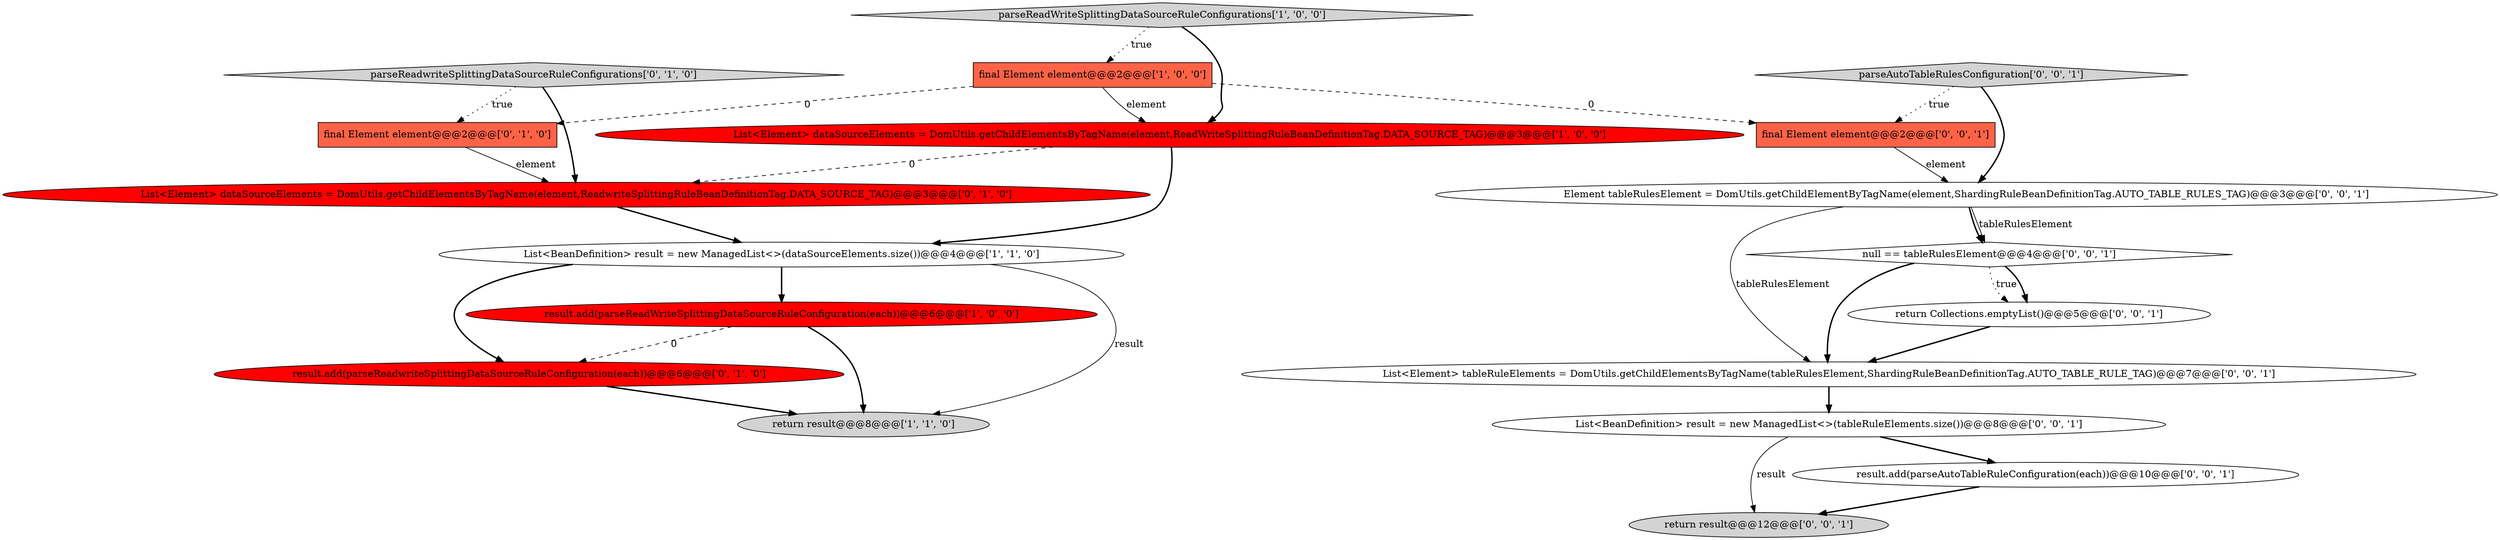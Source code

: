digraph {
5 [style = filled, label = "result.add(parseReadWriteSplittingDataSourceRuleConfiguration(each))@@@6@@@['1', '0', '0']", fillcolor = red, shape = ellipse image = "AAA1AAABBB1BBB"];
7 [style = filled, label = "List<Element> dataSourceElements = DomUtils.getChildElementsByTagName(element,ReadwriteSplittingRuleBeanDefinitionTag.DATA_SOURCE_TAG)@@@3@@@['0', '1', '0']", fillcolor = red, shape = ellipse image = "AAA1AAABBB2BBB"];
11 [style = filled, label = "final Element element@@@2@@@['0', '0', '1']", fillcolor = tomato, shape = box image = "AAA0AAABBB3BBB"];
1 [style = filled, label = "parseReadWriteSplittingDataSourceRuleConfigurations['1', '0', '0']", fillcolor = lightgray, shape = diamond image = "AAA0AAABBB1BBB"];
13 [style = filled, label = "List<BeanDefinition> result = new ManagedList<>(tableRuleElements.size())@@@8@@@['0', '0', '1']", fillcolor = white, shape = ellipse image = "AAA0AAABBB3BBB"];
6 [style = filled, label = "final Element element@@@2@@@['0', '1', '0']", fillcolor = tomato, shape = box image = "AAA1AAABBB2BBB"];
4 [style = filled, label = "List<BeanDefinition> result = new ManagedList<>(dataSourceElements.size())@@@4@@@['1', '1', '0']", fillcolor = white, shape = ellipse image = "AAA0AAABBB1BBB"];
16 [style = filled, label = "parseAutoTableRulesConfiguration['0', '0', '1']", fillcolor = lightgray, shape = diamond image = "AAA0AAABBB3BBB"];
9 [style = filled, label = "parseReadwriteSplittingDataSourceRuleConfigurations['0', '1', '0']", fillcolor = lightgray, shape = diamond image = "AAA0AAABBB2BBB"];
10 [style = filled, label = "result.add(parseAutoTableRuleConfiguration(each))@@@10@@@['0', '0', '1']", fillcolor = white, shape = ellipse image = "AAA0AAABBB3BBB"];
18 [style = filled, label = "return result@@@12@@@['0', '0', '1']", fillcolor = lightgray, shape = ellipse image = "AAA0AAABBB3BBB"];
15 [style = filled, label = "null == tableRulesElement@@@4@@@['0', '0', '1']", fillcolor = white, shape = diamond image = "AAA0AAABBB3BBB"];
2 [style = filled, label = "return result@@@8@@@['1', '1', '0']", fillcolor = lightgray, shape = ellipse image = "AAA0AAABBB1BBB"];
14 [style = filled, label = "List<Element> tableRuleElements = DomUtils.getChildElementsByTagName(tableRulesElement,ShardingRuleBeanDefinitionTag.AUTO_TABLE_RULE_TAG)@@@7@@@['0', '0', '1']", fillcolor = white, shape = ellipse image = "AAA0AAABBB3BBB"];
12 [style = filled, label = "Element tableRulesElement = DomUtils.getChildElementByTagName(element,ShardingRuleBeanDefinitionTag.AUTO_TABLE_RULES_TAG)@@@3@@@['0', '0', '1']", fillcolor = white, shape = ellipse image = "AAA0AAABBB3BBB"];
3 [style = filled, label = "List<Element> dataSourceElements = DomUtils.getChildElementsByTagName(element,ReadWriteSplittingRuleBeanDefinitionTag.DATA_SOURCE_TAG)@@@3@@@['1', '0', '0']", fillcolor = red, shape = ellipse image = "AAA1AAABBB1BBB"];
17 [style = filled, label = "return Collections.emptyList()@@@5@@@['0', '0', '1']", fillcolor = white, shape = ellipse image = "AAA0AAABBB3BBB"];
8 [style = filled, label = "result.add(parseReadwriteSplittingDataSourceRuleConfiguration(each))@@@6@@@['0', '1', '0']", fillcolor = red, shape = ellipse image = "AAA1AAABBB2BBB"];
0 [style = filled, label = "final Element element@@@2@@@['1', '0', '0']", fillcolor = tomato, shape = box image = "AAA1AAABBB1BBB"];
13->10 [style = bold, label=""];
10->18 [style = bold, label=""];
15->14 [style = bold, label=""];
3->7 [style = dashed, label="0"];
0->6 [style = dashed, label="0"];
12->15 [style = bold, label=""];
1->3 [style = bold, label=""];
13->18 [style = solid, label="result"];
12->14 [style = solid, label="tableRulesElement"];
0->11 [style = dashed, label="0"];
7->4 [style = bold, label=""];
9->7 [style = bold, label=""];
9->6 [style = dotted, label="true"];
3->4 [style = bold, label=""];
0->3 [style = solid, label="element"];
15->17 [style = dotted, label="true"];
12->15 [style = solid, label="tableRulesElement"];
5->2 [style = bold, label=""];
15->17 [style = bold, label=""];
8->2 [style = bold, label=""];
17->14 [style = bold, label=""];
5->8 [style = dashed, label="0"];
4->8 [style = bold, label=""];
1->0 [style = dotted, label="true"];
14->13 [style = bold, label=""];
16->11 [style = dotted, label="true"];
4->2 [style = solid, label="result"];
4->5 [style = bold, label=""];
16->12 [style = bold, label=""];
6->7 [style = solid, label="element"];
11->12 [style = solid, label="element"];
}
